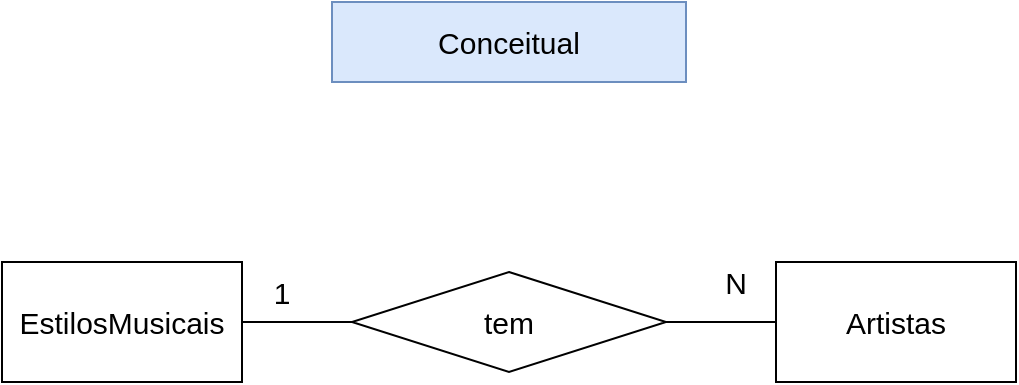 <mxfile version="12.6.4" type="device" pages="2"><diagram id="cNmgB6yaIkZGK1ZyMjDV" name="Conceitual"><mxGraphModel dx="716" dy="381" grid="1" gridSize="10" guides="1" tooltips="1" connect="1" arrows="1" fold="1" page="1" pageScale="1" pageWidth="827" pageHeight="1169" math="0" shadow="0"><root><mxCell id="0"/><mxCell id="1" parent="0"/><mxCell id="Gz2UwkctRjiNWUEF6hUv-23" value="Conceitual" style="text;html=1;strokeColor=#6c8ebf;fillColor=#dae8fc;align=center;verticalAlign=middle;whiteSpace=wrap;rounded=0;fontSize=15;" parent="1" vertex="1"><mxGeometry x="325" y="60" width="177" height="40" as="geometry"/></mxCell><mxCell id="Gz2UwkctRjiNWUEF6hUv-27" style="edgeStyle=orthogonalEdgeStyle;rounded=0;orthogonalLoop=1;jettySize=auto;html=1;fontSize=15;endArrow=none;endFill=0;" parent="1" source="Gz2UwkctRjiNWUEF6hUv-24" target="Gz2UwkctRjiNWUEF6hUv-25" edge="1"><mxGeometry relative="1" as="geometry"/></mxCell><mxCell id="Gz2UwkctRjiNWUEF6hUv-24" value="EstilosMusicais" style="rounded=0;whiteSpace=wrap;html=1;fontSize=15;" parent="1" vertex="1"><mxGeometry x="160" y="190" width="120" height="60" as="geometry"/></mxCell><mxCell id="Gz2UwkctRjiNWUEF6hUv-28" style="edgeStyle=orthogonalEdgeStyle;rounded=0;orthogonalLoop=1;jettySize=auto;html=1;endArrow=none;endFill=0;fontSize=15;" parent="1" source="Gz2UwkctRjiNWUEF6hUv-25" target="Gz2UwkctRjiNWUEF6hUv-26" edge="1"><mxGeometry relative="1" as="geometry"/></mxCell><mxCell id="Gz2UwkctRjiNWUEF6hUv-25" value="tem" style="rhombus;whiteSpace=wrap;html=1;fontSize=15;" parent="1" vertex="1"><mxGeometry x="335" y="195" width="157" height="50" as="geometry"/></mxCell><mxCell id="Gz2UwkctRjiNWUEF6hUv-26" value="Artistas" style="rounded=0;whiteSpace=wrap;html=1;fontSize=15;" parent="1" vertex="1"><mxGeometry x="547" y="190" width="120" height="60" as="geometry"/></mxCell><mxCell id="Gz2UwkctRjiNWUEF6hUv-29" value="1" style="text;html=1;strokeColor=none;fillColor=none;align=center;verticalAlign=middle;whiteSpace=wrap;rounded=0;fontSize=15;" parent="1" vertex="1"><mxGeometry x="280" y="195" width="40" height="20" as="geometry"/></mxCell><mxCell id="Gz2UwkctRjiNWUEF6hUv-30" value="N" style="text;html=1;strokeColor=none;fillColor=none;align=center;verticalAlign=middle;whiteSpace=wrap;rounded=0;fontSize=15;" parent="1" vertex="1"><mxGeometry x="507" y="190" width="40" height="20" as="geometry"/></mxCell></root></mxGraphModel></diagram><diagram id="RMcO6gIPKMaRoDP7KUBg" name="Logico"><mxGraphModel dx="716" dy="381" grid="1" gridSize="10" guides="1" tooltips="1" connect="1" arrows="1" fold="1" page="1" pageScale="1" pageWidth="827" pageHeight="1169" math="0" shadow="0"><root><mxCell id="tjNZkJLi0VPujnypg0M9-0"/><mxCell id="tjNZkJLi0VPujnypg0M9-1" parent="tjNZkJLi0VPujnypg0M9-0"/><mxCell id="nzLmUWI-_auNLGGTEcY2-0" value="EstilosMusicas" style="swimlane;fontStyle=0;childLayout=stackLayout;horizontal=1;startSize=26;fillColor=#e0e0e0;horizontalStack=0;resizeParent=1;resizeParentMax=0;resizeLast=0;collapsible=1;marginBottom=0;swimlaneFillColor=#ffffff;align=center;fontSize=14;" vertex="1" parent="tjNZkJLi0VPujnypg0M9-1"><mxGeometry x="188" y="115" width="160" height="92" as="geometry"/></mxCell><mxCell id="nzLmUWI-_auNLGGTEcY2-1" value="IdEstiloMusical: int" style="shape=partialRectangle;top=0;left=0;right=0;bottom=1;align=left;verticalAlign=middle;fillColor=none;spacingLeft=34;spacingRight=4;overflow=hidden;rotatable=0;points=[[0,0.5],[1,0.5]];portConstraint=eastwest;dropTarget=0;fontStyle=5;fontSize=12;" vertex="1" parent="nzLmUWI-_auNLGGTEcY2-0"><mxGeometry y="26" width="160" height="30" as="geometry"/></mxCell><mxCell id="nzLmUWI-_auNLGGTEcY2-2" value="PK" style="shape=partialRectangle;top=0;left=0;bottom=0;fillColor=none;align=left;verticalAlign=middle;spacingLeft=4;spacingRight=4;overflow=hidden;rotatable=0;points=[];portConstraint=eastwest;part=1;fontSize=12;" vertex="1" connectable="0" parent="nzLmUWI-_auNLGGTEcY2-1"><mxGeometry width="30" height="30" as="geometry"/></mxCell><mxCell id="nzLmUWI-_auNLGGTEcY2-3" value="Nome: varchar&#xA;" style="shape=partialRectangle;top=0;left=0;right=0;bottom=0;align=left;verticalAlign=top;fillColor=none;spacingLeft=34;spacingRight=4;overflow=hidden;rotatable=0;points=[[0,0.5],[1,0.5]];portConstraint=eastwest;dropTarget=0;fontSize=12;" vertex="1" parent="nzLmUWI-_auNLGGTEcY2-0"><mxGeometry y="56" width="160" height="26" as="geometry"/></mxCell><mxCell id="nzLmUWI-_auNLGGTEcY2-4" value="" style="shape=partialRectangle;top=0;left=0;bottom=0;fillColor=none;align=left;verticalAlign=top;spacingLeft=4;spacingRight=4;overflow=hidden;rotatable=0;points=[];portConstraint=eastwest;part=1;fontSize=12;" vertex="1" connectable="0" parent="nzLmUWI-_auNLGGTEcY2-3"><mxGeometry width="30" height="26" as="geometry"/></mxCell><mxCell id="nzLmUWI-_auNLGGTEcY2-5" value="" style="shape=partialRectangle;top=0;left=0;right=0;bottom=0;align=left;verticalAlign=top;fillColor=none;spacingLeft=34;spacingRight=4;overflow=hidden;rotatable=0;points=[[0,0.5],[1,0.5]];portConstraint=eastwest;dropTarget=0;fontSize=12;" vertex="1" parent="nzLmUWI-_auNLGGTEcY2-0"><mxGeometry y="82" width="160" height="10" as="geometry"/></mxCell><mxCell id="nzLmUWI-_auNLGGTEcY2-6" value="" style="shape=partialRectangle;top=0;left=0;bottom=0;fillColor=none;align=left;verticalAlign=top;spacingLeft=4;spacingRight=4;overflow=hidden;rotatable=0;points=[];portConstraint=eastwest;part=1;fontSize=12;" vertex="1" connectable="0" parent="nzLmUWI-_auNLGGTEcY2-5"><mxGeometry width="30" height="10" as="geometry"/></mxCell><mxCell id="nzLmUWI-_auNLGGTEcY2-7" value="Artistas" style="swimlane;fontStyle=0;childLayout=stackLayout;horizontal=1;startSize=26;fillColor=#e0e0e0;horizontalStack=0;resizeParent=1;resizeParentMax=0;resizeLast=0;collapsible=1;marginBottom=0;swimlaneFillColor=#ffffff;align=center;fontSize=14;" vertex="1" parent="tjNZkJLi0VPujnypg0M9-1"><mxGeometry x="436" y="115" width="202" height="112" as="geometry"/></mxCell><mxCell id="nzLmUWI-_auNLGGTEcY2-8" value="IdArtista: int" style="shape=partialRectangle;top=0;left=0;right=0;bottom=0;align=left;verticalAlign=middle;fillColor=none;spacingLeft=60;spacingRight=4;overflow=hidden;rotatable=0;points=[[0,0.5],[1,0.5]];portConstraint=eastwest;dropTarget=0;fontStyle=5;fontSize=12;" vertex="1" parent="nzLmUWI-_auNLGGTEcY2-7"><mxGeometry y="26" width="202" height="30" as="geometry"/></mxCell><mxCell id="nzLmUWI-_auNLGGTEcY2-9" value="PK" style="shape=partialRectangle;fontStyle=1;top=0;left=0;bottom=0;fillColor=none;align=left;verticalAlign=middle;spacingLeft=4;spacingRight=4;overflow=hidden;rotatable=0;points=[];portConstraint=eastwest;part=1;fontSize=12;" vertex="1" connectable="0" parent="nzLmUWI-_auNLGGTEcY2-8"><mxGeometry width="56" height="30" as="geometry"/></mxCell><mxCell id="nzLmUWI-_auNLGGTEcY2-10" value="IdEstiloMusical: int" style="shape=partialRectangle;top=0;left=0;right=0;bottom=1;align=left;verticalAlign=middle;fillColor=none;spacingLeft=60;spacingRight=4;overflow=hidden;rotatable=0;points=[[0,0.5],[1,0.5]];portConstraint=eastwest;dropTarget=0;fontStyle=5;fontSize=12;" vertex="1" parent="nzLmUWI-_auNLGGTEcY2-7"><mxGeometry y="56" width="202" height="30" as="geometry"/></mxCell><mxCell id="nzLmUWI-_auNLGGTEcY2-11" value="FK" style="shape=partialRectangle;fontStyle=1;top=0;left=0;bottom=0;fillColor=none;align=left;verticalAlign=middle;spacingLeft=4;spacingRight=4;overflow=hidden;rotatable=0;points=[];portConstraint=eastwest;part=1;fontSize=12;" vertex="1" connectable="0" parent="nzLmUWI-_auNLGGTEcY2-10"><mxGeometry width="56" height="30" as="geometry"/></mxCell><mxCell id="nzLmUWI-_auNLGGTEcY2-12" value="Nome: varchar" style="shape=partialRectangle;top=0;left=0;right=0;bottom=0;align=left;verticalAlign=top;fillColor=none;spacingLeft=60;spacingRight=4;overflow=hidden;rotatable=0;points=[[0,0.5],[1,0.5]];portConstraint=eastwest;dropTarget=0;fontSize=12;" vertex="1" parent="nzLmUWI-_auNLGGTEcY2-7"><mxGeometry y="86" width="202" height="26" as="geometry"/></mxCell><mxCell id="nzLmUWI-_auNLGGTEcY2-13" value="" style="shape=partialRectangle;top=0;left=0;bottom=0;fillColor=none;align=left;verticalAlign=top;spacingLeft=4;spacingRight=4;overflow=hidden;rotatable=0;points=[];portConstraint=eastwest;part=1;fontSize=12;" vertex="1" connectable="0" parent="nzLmUWI-_auNLGGTEcY2-12"><mxGeometry width="56" height="26" as="geometry"/></mxCell><mxCell id="nzLmUWI-_auNLGGTEcY2-14" value="Lógico" style="text;html=1;strokeColor=#6c8ebf;fillColor=#dae8fc;align=center;verticalAlign=middle;whiteSpace=wrap;rounded=0;fontSize=15;" vertex="1" parent="tjNZkJLi0VPujnypg0M9-1"><mxGeometry x="325" y="40" width="177" height="40" as="geometry"/></mxCell><mxCell id="nzLmUWI-_auNLGGTEcY2-15" value="" style="edgeStyle=entityRelationEdgeStyle;fontSize=12;html=1;endArrow=ERoneToMany;exitX=1;exitY=0.5;exitDx=0;exitDy=0;entryX=0;entryY=0.5;entryDx=0;entryDy=0;" edge="1" parent="tjNZkJLi0VPujnypg0M9-1" source="nzLmUWI-_auNLGGTEcY2-1" target="nzLmUWI-_auNLGGTEcY2-10"><mxGeometry width="100" height="100" relative="1" as="geometry"><mxPoint x="348" y="210" as="sourcePoint"/><mxPoint x="238" y="250" as="targetPoint"/></mxGeometry></mxCell></root></mxGraphModel></diagram></mxfile>